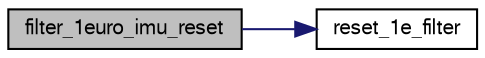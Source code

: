 digraph "filter_1euro_imu_reset"
{
  edge [fontname="FreeSans",fontsize="10",labelfontname="FreeSans",labelfontsize="10"];
  node [fontname="FreeSans",fontsize="10",shape=record];
  rankdir="LR";
  Node1 [label="filter_1euro_imu_reset",height=0.2,width=0.4,color="black", fillcolor="grey75", style="filled", fontcolor="black"];
  Node1 -> Node2 [color="midnightblue",fontsize="10",style="solid",fontname="FreeSans"];
  Node2 [label="reset_1e_filter",height=0.2,width=0.4,color="black", fillcolor="white", style="filled",URL="$1e__filter_8h.html#a4ef955d1ac5105a91a5f54f0a2402a6f",tooltip="Reset filter (gains and parameters unchanged) "];
}
